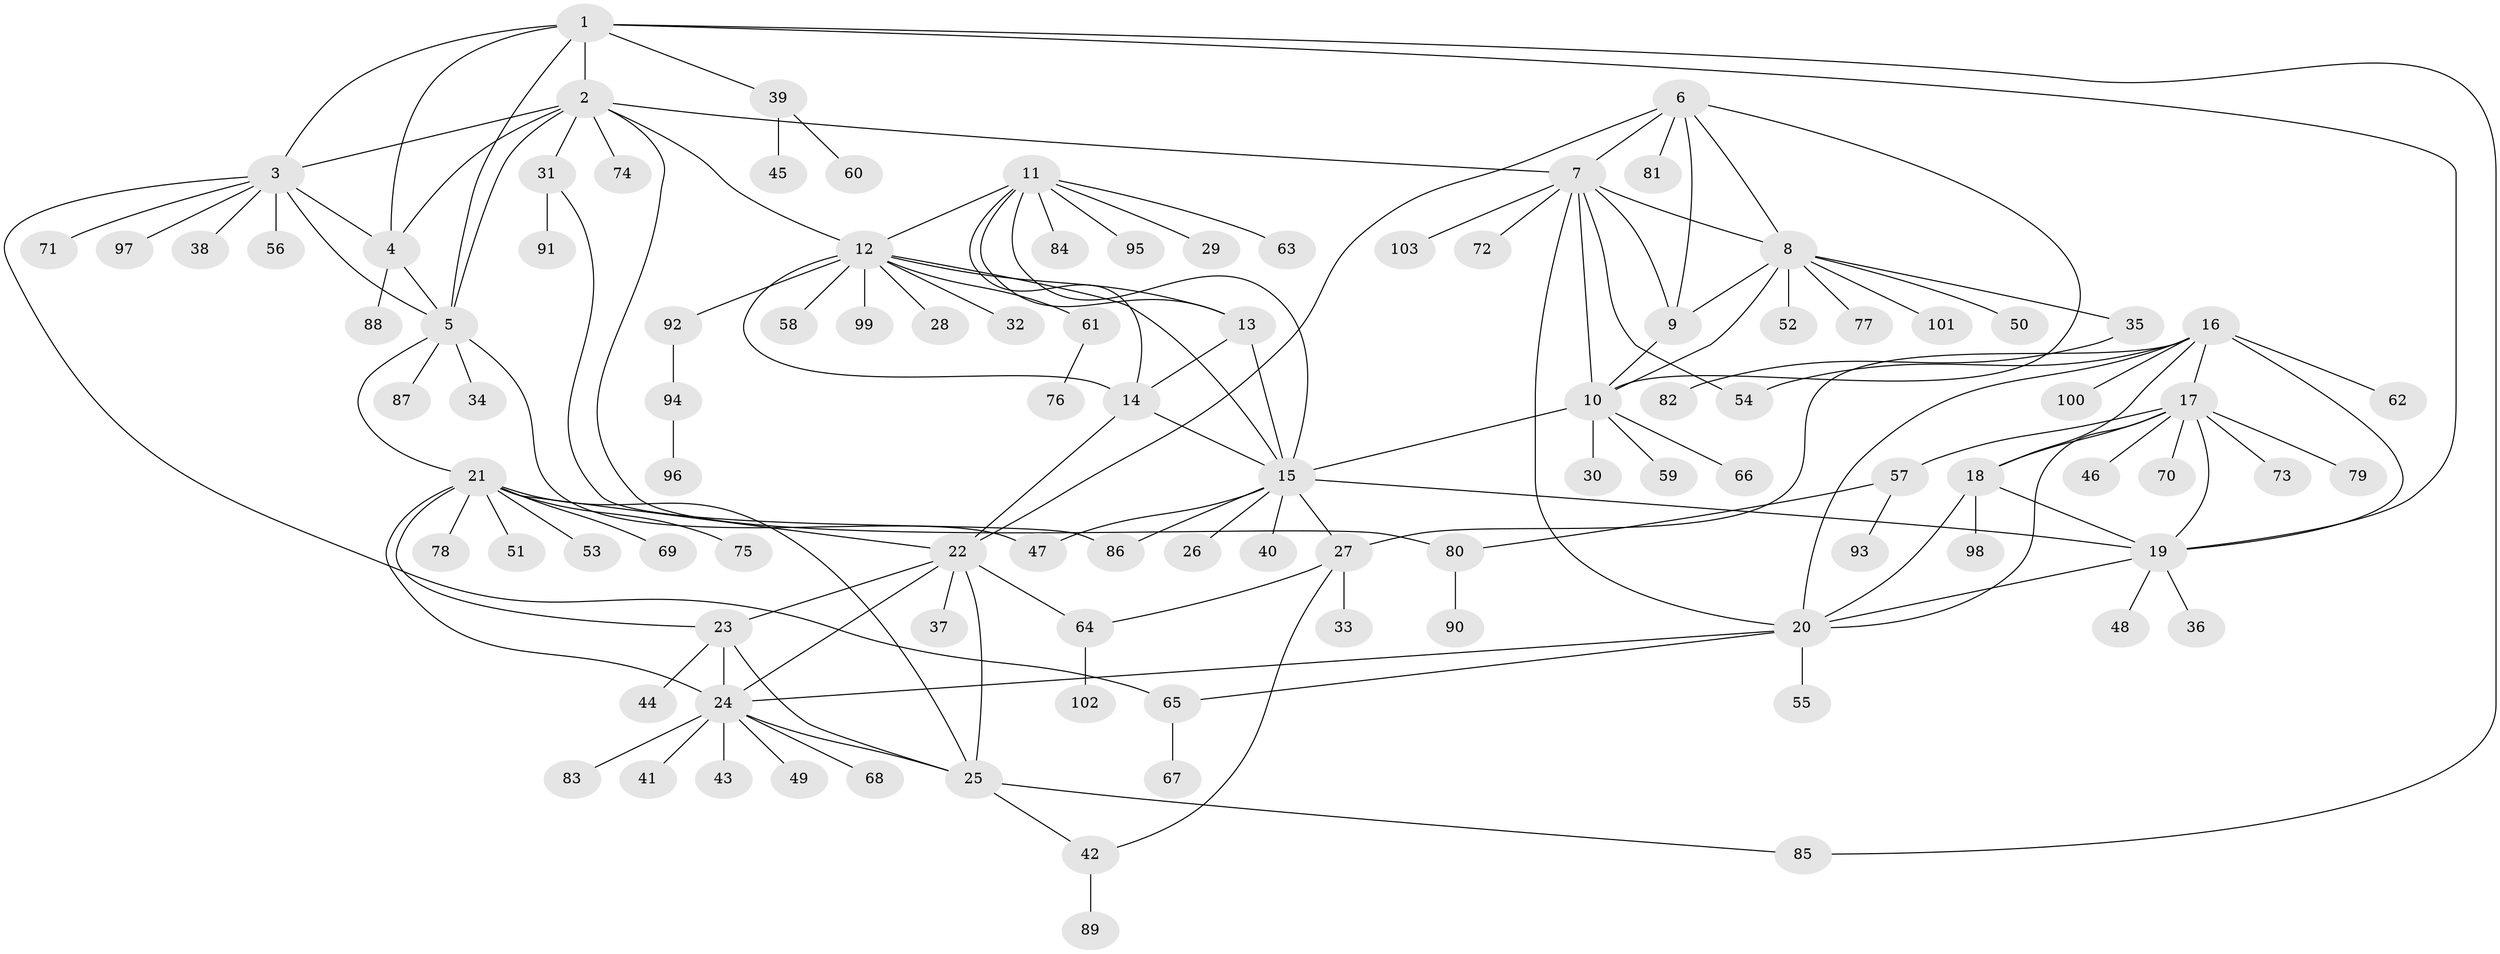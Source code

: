// Generated by graph-tools (version 1.1) at 2025/50/03/09/25 03:50:39]
// undirected, 103 vertices, 147 edges
graph export_dot {
graph [start="1"]
  node [color=gray90,style=filled];
  1;
  2;
  3;
  4;
  5;
  6;
  7;
  8;
  9;
  10;
  11;
  12;
  13;
  14;
  15;
  16;
  17;
  18;
  19;
  20;
  21;
  22;
  23;
  24;
  25;
  26;
  27;
  28;
  29;
  30;
  31;
  32;
  33;
  34;
  35;
  36;
  37;
  38;
  39;
  40;
  41;
  42;
  43;
  44;
  45;
  46;
  47;
  48;
  49;
  50;
  51;
  52;
  53;
  54;
  55;
  56;
  57;
  58;
  59;
  60;
  61;
  62;
  63;
  64;
  65;
  66;
  67;
  68;
  69;
  70;
  71;
  72;
  73;
  74;
  75;
  76;
  77;
  78;
  79;
  80;
  81;
  82;
  83;
  84;
  85;
  86;
  87;
  88;
  89;
  90;
  91;
  92;
  93;
  94;
  95;
  96;
  97;
  98;
  99;
  100;
  101;
  102;
  103;
  1 -- 2;
  1 -- 3;
  1 -- 4;
  1 -- 5;
  1 -- 19;
  1 -- 39;
  1 -- 85;
  2 -- 3;
  2 -- 4;
  2 -- 5;
  2 -- 7;
  2 -- 12;
  2 -- 31;
  2 -- 74;
  2 -- 80;
  3 -- 4;
  3 -- 5;
  3 -- 38;
  3 -- 56;
  3 -- 65;
  3 -- 71;
  3 -- 97;
  4 -- 5;
  4 -- 88;
  5 -- 21;
  5 -- 34;
  5 -- 47;
  5 -- 87;
  6 -- 7;
  6 -- 8;
  6 -- 9;
  6 -- 10;
  6 -- 22;
  6 -- 81;
  7 -- 8;
  7 -- 9;
  7 -- 10;
  7 -- 20;
  7 -- 54;
  7 -- 72;
  7 -- 103;
  8 -- 9;
  8 -- 10;
  8 -- 35;
  8 -- 50;
  8 -- 52;
  8 -- 77;
  8 -- 101;
  9 -- 10;
  10 -- 15;
  10 -- 30;
  10 -- 59;
  10 -- 66;
  11 -- 12;
  11 -- 13;
  11 -- 14;
  11 -- 15;
  11 -- 29;
  11 -- 63;
  11 -- 84;
  11 -- 95;
  12 -- 13;
  12 -- 14;
  12 -- 15;
  12 -- 28;
  12 -- 32;
  12 -- 58;
  12 -- 61;
  12 -- 92;
  12 -- 99;
  13 -- 14;
  13 -- 15;
  14 -- 15;
  14 -- 22;
  15 -- 19;
  15 -- 26;
  15 -- 27;
  15 -- 40;
  15 -- 47;
  15 -- 86;
  16 -- 17;
  16 -- 18;
  16 -- 19;
  16 -- 20;
  16 -- 27;
  16 -- 54;
  16 -- 62;
  16 -- 100;
  17 -- 18;
  17 -- 19;
  17 -- 20;
  17 -- 46;
  17 -- 57;
  17 -- 70;
  17 -- 73;
  17 -- 79;
  18 -- 19;
  18 -- 20;
  18 -- 98;
  19 -- 20;
  19 -- 36;
  19 -- 48;
  20 -- 24;
  20 -- 55;
  20 -- 65;
  21 -- 22;
  21 -- 23;
  21 -- 24;
  21 -- 25;
  21 -- 51;
  21 -- 53;
  21 -- 69;
  21 -- 75;
  21 -- 78;
  22 -- 23;
  22 -- 24;
  22 -- 25;
  22 -- 37;
  22 -- 64;
  23 -- 24;
  23 -- 25;
  23 -- 44;
  24 -- 25;
  24 -- 41;
  24 -- 43;
  24 -- 49;
  24 -- 68;
  24 -- 83;
  25 -- 42;
  25 -- 85;
  27 -- 33;
  27 -- 42;
  27 -- 64;
  31 -- 86;
  31 -- 91;
  35 -- 82;
  39 -- 45;
  39 -- 60;
  42 -- 89;
  57 -- 80;
  57 -- 93;
  61 -- 76;
  64 -- 102;
  65 -- 67;
  80 -- 90;
  92 -- 94;
  94 -- 96;
}
